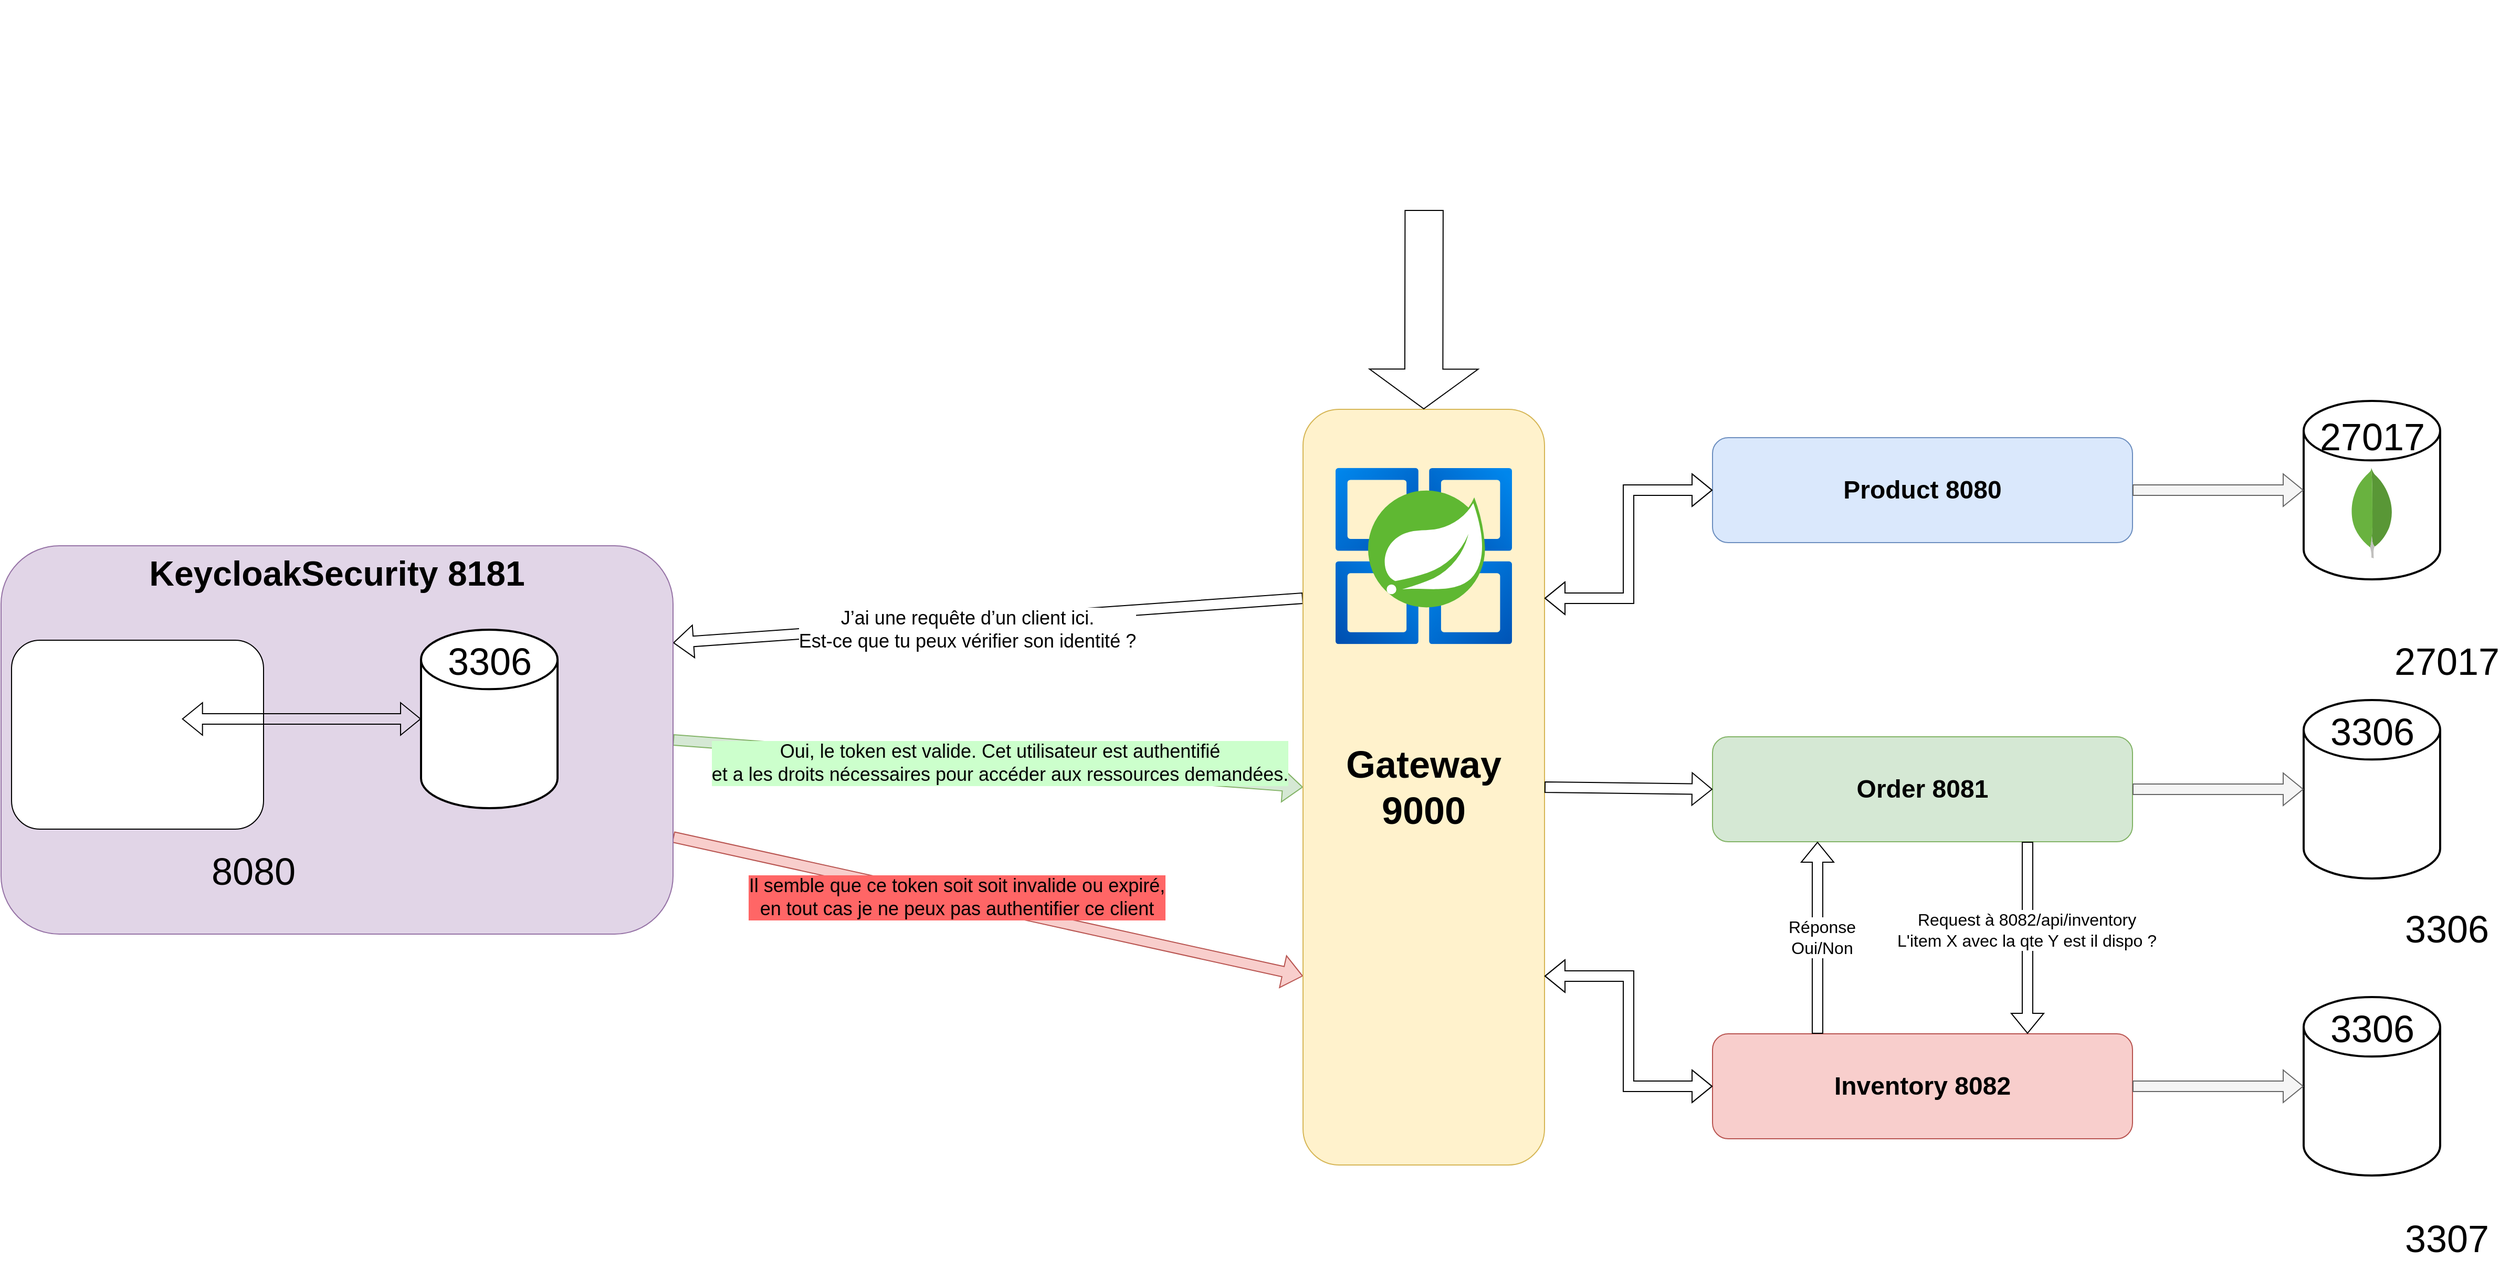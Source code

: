<mxfile version="24.8.3">
  <diagram name="Page-1" id="mD85pDy1IY2kpk20CAVG">
    <mxGraphModel dx="3563" dy="2193" grid="1" gridSize="10" guides="1" tooltips="1" connect="1" arrows="1" fold="1" page="1" pageScale="1" pageWidth="827" pageHeight="1169" math="0" shadow="0">
      <root>
        <mxCell id="0" />
        <mxCell id="1" parent="0" />
        <mxCell id="o-m9nE614pwTkin6wgCo-24" value="" style="shape=flexArrow;endArrow=classic;html=1;rounded=0;exitX=1;exitY=0.75;exitDx=0;exitDy=0;entryX=0;entryY=0.75;entryDx=0;entryDy=0;fillColor=#f8cecc;strokeColor=#b85450;" edge="1" parent="1" source="o-m9nE614pwTkin6wgCo-3" target="u823IT9AsLEfCYnBtaDn-6">
          <mxGeometry width="50" height="50" relative="1" as="geometry">
            <mxPoint x="-190" y="1120" as="sourcePoint" />
            <mxPoint x="-140" y="1070" as="targetPoint" />
          </mxGeometry>
        </mxCell>
        <mxCell id="o-m9nE614pwTkin6wgCo-18" value="" style="shape=flexArrow;endArrow=classic;html=1;rounded=0;exitX=0;exitY=0.25;exitDx=0;exitDy=0;entryX=1;entryY=0.25;entryDx=0;entryDy=0;fillColor=default;" edge="1" parent="1" source="u823IT9AsLEfCYnBtaDn-6" target="o-m9nE614pwTkin6wgCo-3">
          <mxGeometry width="50" height="50" relative="1" as="geometry">
            <mxPoint x="-360" y="1170" as="sourcePoint" />
            <mxPoint x="-310" y="1120" as="targetPoint" />
          </mxGeometry>
        </mxCell>
        <mxCell id="o-m9nE614pwTkin6wgCo-21" value="" style="shape=flexArrow;endArrow=classic;html=1;rounded=0;exitX=1;exitY=0.5;exitDx=0;exitDy=0;entryX=0;entryY=0.5;entryDx=0;entryDy=0;fillColor=#d5e8d4;strokeColor=#82b366;" edge="1" parent="1" source="o-m9nE614pwTkin6wgCo-3" target="u823IT9AsLEfCYnBtaDn-6">
          <mxGeometry width="50" height="50" relative="1" as="geometry">
            <mxPoint x="-190" y="1120" as="sourcePoint" />
            <mxPoint x="-140" y="1070" as="targetPoint" />
          </mxGeometry>
        </mxCell>
        <mxCell id="o-m9nE614pwTkin6wgCo-22" value="Oui, le token est valide. Cet utilisateur est authentifié &lt;br&gt;et a les droits nécessaires pour accéder aux ressources demandées." style="edgeLabel;html=1;align=center;verticalAlign=middle;resizable=0;points=[];labelBackgroundColor=#CCFFCC;fontSize=18;" vertex="1" connectable="0" parent="o-m9nE614pwTkin6wgCo-21">
          <mxGeometry x="0.288" y="3" relative="1" as="geometry">
            <mxPoint x="-76" y="-4" as="offset" />
          </mxGeometry>
        </mxCell>
        <mxCell id="o-m9nE614pwTkin6wgCo-3" value="&lt;div style=&quot;font-size: 33px;&quot;&gt;&lt;font style=&quot;font-size: 33px;&quot;&gt;&lt;b style=&quot;font-size: 33px;&quot;&gt;KeycloakSecurity 8181&lt;/b&gt;&lt;/font&gt;&lt;/div&gt;" style="rounded=1;whiteSpace=wrap;html=1;fillColor=#e1d5e7;strokeColor=#9673a6;verticalAlign=top;fontSize=33;" vertex="1" parent="1">
          <mxGeometry x="-1590" y="330" width="640" height="370" as="geometry" />
        </mxCell>
        <mxCell id="o-m9nE614pwTkin6wgCo-17" value="" style="rounded=1;whiteSpace=wrap;html=1;" vertex="1" parent="1">
          <mxGeometry x="-1580" y="420" width="240" height="180" as="geometry" />
        </mxCell>
        <mxCell id="u823IT9AsLEfCYnBtaDn-6" value="&lt;b&gt;&lt;font style=&quot;font-size: 36px;&quot;&gt;Gateway&lt;br&gt;&lt;/font&gt;&lt;/b&gt;&lt;div&gt;&lt;b&gt;&lt;font style=&quot;font-size: 36px;&quot;&gt;9000&lt;/font&gt;&lt;/b&gt;&lt;/div&gt;" style="rounded=1;whiteSpace=wrap;html=1;fillColor=#fff2cc;strokeColor=#d6b656;" parent="1" vertex="1">
          <mxGeometry x="-350" y="200" width="230" height="720" as="geometry" />
        </mxCell>
        <mxCell id="0TYV4tV2DVRm-cyM5zOl-24" value="&lt;font style=&quot;font-size: 24px;&quot;&gt;&lt;b&gt;Product 8080&lt;/b&gt;&lt;/font&gt;" style="rounded=1;whiteSpace=wrap;html=1;fillColor=#dae8fc;strokeColor=#6c8ebf;" parent="1" vertex="1">
          <mxGeometry x="40" y="227" width="400" height="100" as="geometry" />
        </mxCell>
        <mxCell id="0TYV4tV2DVRm-cyM5zOl-25" value="" style="strokeWidth=2;html=1;shape=mxgraph.flowchart.database;whiteSpace=wrap;" parent="1" vertex="1">
          <mxGeometry x="603" y="477" width="130" height="170" as="geometry" />
        </mxCell>
        <mxCell id="0TYV4tV2DVRm-cyM5zOl-26" value="" style="shape=image;verticalLabelPosition=bottom;labelBackgroundColor=default;verticalAlign=top;aspect=fixed;imageAspect=0;image=https://cdn-icons-png.flaticon.com/512/5968/5968313.png;" parent="1" vertex="1">
          <mxGeometry x="632" y="547" width="72" height="72" as="geometry" />
        </mxCell>
        <mxCell id="0TYV4tV2DVRm-cyM5zOl-27" value="" style="strokeWidth=2;html=1;shape=mxgraph.flowchart.database;whiteSpace=wrap;" parent="1" vertex="1">
          <mxGeometry x="603" y="192" width="130" height="170" as="geometry" />
        </mxCell>
        <mxCell id="0TYV4tV2DVRm-cyM5zOl-28" value="" style="dashed=0;outlineConnect=0;html=1;align=center;labelPosition=center;verticalLabelPosition=bottom;verticalAlign=top;shape=mxgraph.weblogos.mongodb" parent="1" vertex="1">
          <mxGeometry x="647.4" y="255.8" width="41.2" height="86.2" as="geometry" />
        </mxCell>
        <mxCell id="0TYV4tV2DVRm-cyM5zOl-29" value="" style="shape=flexArrow;endArrow=classic;html=1;rounded=0;exitX=1;exitY=0.5;exitDx=0;exitDy=0;fillColor=#f5f5f5;strokeColor=#666666;" parent="1" source="0TYV4tV2DVRm-cyM5zOl-24" target="0TYV4tV2DVRm-cyM5zOl-27" edge="1">
          <mxGeometry width="50" height="50" relative="1" as="geometry">
            <mxPoint x="346" y="472" as="sourcePoint" />
            <mxPoint x="396" y="422" as="targetPoint" />
          </mxGeometry>
        </mxCell>
        <mxCell id="0TYV4tV2DVRm-cyM5zOl-30" value="&lt;font style=&quot;font-size: 24px;&quot;&gt;&lt;b&gt;Order 8081&lt;br&gt;&lt;/b&gt;&lt;/font&gt;" style="rounded=1;whiteSpace=wrap;html=1;fillColor=#d5e8d4;strokeColor=#82b366;" parent="1" vertex="1">
          <mxGeometry x="40" y="512" width="400" height="100" as="geometry" />
        </mxCell>
        <mxCell id="0TYV4tV2DVRm-cyM5zOl-31" value="" style="shape=flexArrow;endArrow=classic;html=1;rounded=0;exitX=1;exitY=0.5;exitDx=0;exitDy=0;entryX=0;entryY=0.5;entryDx=0;entryDy=0;entryPerimeter=0;fillColor=#f5f5f5;strokeColor=#666666;" parent="1" source="0TYV4tV2DVRm-cyM5zOl-30" target="0TYV4tV2DVRm-cyM5zOl-25" edge="1">
          <mxGeometry width="50" height="50" relative="1" as="geometry">
            <mxPoint x="346" y="540" as="sourcePoint" />
            <mxPoint x="396" y="490" as="targetPoint" />
          </mxGeometry>
        </mxCell>
        <mxCell id="0TYV4tV2DVRm-cyM5zOl-32" value="" style="strokeWidth=2;html=1;shape=mxgraph.flowchart.database;whiteSpace=wrap;" parent="1" vertex="1">
          <mxGeometry x="603" y="760" width="130" height="170" as="geometry" />
        </mxCell>
        <mxCell id="0TYV4tV2DVRm-cyM5zOl-33" value="" style="shape=image;verticalLabelPosition=bottom;labelBackgroundColor=default;verticalAlign=top;aspect=fixed;imageAspect=0;image=https://cdn-icons-png.flaticon.com/512/5968/5968313.png;" parent="1" vertex="1">
          <mxGeometry x="632" y="830" width="72" height="72" as="geometry" />
        </mxCell>
        <mxCell id="0TYV4tV2DVRm-cyM5zOl-34" value="&lt;div&gt;&lt;font style=&quot;font-size: 24px;&quot;&gt;&lt;b&gt;Inventory 8082&lt;/b&gt;&lt;/font&gt;&lt;/div&gt;" style="rounded=1;whiteSpace=wrap;html=1;fillColor=#f8cecc;strokeColor=#b85450;" parent="1" vertex="1">
          <mxGeometry x="40" y="795" width="400" height="100" as="geometry" />
        </mxCell>
        <mxCell id="0TYV4tV2DVRm-cyM5zOl-35" value="" style="shape=flexArrow;endArrow=classic;html=1;rounded=0;exitX=1;exitY=0.5;exitDx=0;exitDy=0;entryX=0;entryY=0.5;entryDx=0;entryDy=0;entryPerimeter=0;fillColor=#f5f5f5;strokeColor=#666666;" parent="1" source="0TYV4tV2DVRm-cyM5zOl-34" target="0TYV4tV2DVRm-cyM5zOl-32" edge="1">
          <mxGeometry width="50" height="50" relative="1" as="geometry">
            <mxPoint x="346" y="823" as="sourcePoint" />
            <mxPoint x="396" y="773" as="targetPoint" />
          </mxGeometry>
        </mxCell>
        <mxCell id="0TYV4tV2DVRm-cyM5zOl-36" value="&lt;font style=&quot;font-size: 36px;&quot;&gt;27017&lt;/font&gt;" style="shape=image;html=1;verticalAlign=top;verticalLabelPosition=bottom;labelBackgroundColor=#ffffff;imageAspect=0;aspect=fixed;image=https://cdn1.iconfinder.com/data/icons/unicons-line-vol-3/24/docker-128.png" parent="1" vertex="1">
          <mxGeometry x="688.6" y="312" width="100" height="100" as="geometry" />
        </mxCell>
        <mxCell id="0TYV4tV2DVRm-cyM5zOl-37" value="" style="shape=image;html=1;verticalAlign=top;verticalLabelPosition=bottom;labelBackgroundColor=#ffffff;imageAspect=0;aspect=fixed;image=https://cdn1.iconfinder.com/data/icons/unicons-line-vol-3/24/docker-128.png" parent="1" vertex="1">
          <mxGeometry x="688.6" y="585" width="100" height="100" as="geometry" />
        </mxCell>
        <mxCell id="0TYV4tV2DVRm-cyM5zOl-38" value="" style="shape=image;html=1;verticalAlign=top;verticalLabelPosition=bottom;labelBackgroundColor=#ffffff;imageAspect=0;aspect=fixed;image=https://cdn1.iconfinder.com/data/icons/unicons-line-vol-3/24/docker-128.png" parent="1" vertex="1">
          <mxGeometry x="688.6" y="870" width="100" height="100" as="geometry" />
        </mxCell>
        <mxCell id="u823IT9AsLEfCYnBtaDn-1" value="" style="shape=flexArrow;endArrow=classic;html=1;rounded=0;exitX=0.75;exitY=1;exitDx=0;exitDy=0;entryX=0.75;entryY=0;entryDx=0;entryDy=0;" parent="1" source="0TYV4tV2DVRm-cyM5zOl-30" target="0TYV4tV2DVRm-cyM5zOl-34" edge="1">
          <mxGeometry width="50" height="50" relative="1" as="geometry">
            <mxPoint x="300" y="690" as="sourcePoint" />
            <mxPoint x="350" y="640" as="targetPoint" />
          </mxGeometry>
        </mxCell>
        <mxCell id="u823IT9AsLEfCYnBtaDn-3" value="Request à 8082/api/inventory&lt;br style=&quot;font-size: 16px;&quot;&gt;L&#39;item X avec la qte Y est il dispo ?" style="edgeLabel;html=1;align=center;verticalAlign=middle;resizable=0;points=[];fontSize=16;" parent="u823IT9AsLEfCYnBtaDn-1" vertex="1" connectable="0">
          <mxGeometry x="-0.089" y="-1" relative="1" as="geometry">
            <mxPoint as="offset" />
          </mxGeometry>
        </mxCell>
        <mxCell id="u823IT9AsLEfCYnBtaDn-2" value="" style="shape=flexArrow;endArrow=classic;html=1;rounded=0;exitX=0.25;exitY=0;exitDx=0;exitDy=0;entryX=0.25;entryY=1;entryDx=0;entryDy=0;" parent="1" source="0TYV4tV2DVRm-cyM5zOl-34" target="0TYV4tV2DVRm-cyM5zOl-30" edge="1">
          <mxGeometry width="50" height="50" relative="1" as="geometry">
            <mxPoint x="300" y="690" as="sourcePoint" />
            <mxPoint x="350" y="640" as="targetPoint" />
          </mxGeometry>
        </mxCell>
        <mxCell id="u823IT9AsLEfCYnBtaDn-4" value="Réponse &lt;br style=&quot;font-size: 16px;&quot;&gt;Oui/Non" style="edgeLabel;html=1;align=center;verticalAlign=middle;resizable=0;points=[];fontSize=16;" parent="u823IT9AsLEfCYnBtaDn-2" vertex="1" connectable="0">
          <mxGeometry x="-0.104" y="-2" relative="1" as="geometry">
            <mxPoint x="2" y="-10" as="offset" />
          </mxGeometry>
        </mxCell>
        <mxCell id="u823IT9AsLEfCYnBtaDn-5" value="" style="image;aspect=fixed;html=1;points=[];align=center;fontSize=12;image=img/lib/azure2/compute/Azure_Spring_Cloud.svg;" parent="1" vertex="1">
          <mxGeometry x="-319" y="255.8" width="168" height="168" as="geometry" />
        </mxCell>
        <mxCell id="u823IT9AsLEfCYnBtaDn-7" value="" style="shape=flexArrow;endArrow=classic;html=1;rounded=0;exitX=1;exitY=0.25;exitDx=0;exitDy=0;entryX=0;entryY=0.5;entryDx=0;entryDy=0;edgeStyle=orthogonalEdgeStyle;startArrow=block;" parent="1" source="u823IT9AsLEfCYnBtaDn-6" target="0TYV4tV2DVRm-cyM5zOl-24" edge="1">
          <mxGeometry width="50" height="50" relative="1" as="geometry">
            <mxPoint x="160" y="630" as="sourcePoint" />
            <mxPoint x="210" y="580" as="targetPoint" />
          </mxGeometry>
        </mxCell>
        <mxCell id="u823IT9AsLEfCYnBtaDn-8" value="" style="shape=flexArrow;endArrow=classic;html=1;rounded=0;exitX=1;exitY=0.5;exitDx=0;exitDy=0;entryX=0;entryY=0.5;entryDx=0;entryDy=0;" parent="1" source="u823IT9AsLEfCYnBtaDn-6" target="0TYV4tV2DVRm-cyM5zOl-30" edge="1">
          <mxGeometry width="50" height="50" relative="1" as="geometry">
            <mxPoint x="-110" y="409" as="sourcePoint" />
            <mxPoint x="50" y="287" as="targetPoint" />
          </mxGeometry>
        </mxCell>
        <mxCell id="u823IT9AsLEfCYnBtaDn-9" value="" style="shape=flexArrow;endArrow=classic;html=1;rounded=0;exitX=1;exitY=0.75;exitDx=0;exitDy=0;entryX=0;entryY=0.5;entryDx=0;entryDy=0;edgeStyle=orthogonalEdgeStyle;startArrow=block;" parent="1" source="u823IT9AsLEfCYnBtaDn-6" target="0TYV4tV2DVRm-cyM5zOl-34" edge="1">
          <mxGeometry width="50" height="50" relative="1" as="geometry">
            <mxPoint x="-100" y="419" as="sourcePoint" />
            <mxPoint x="60" y="297" as="targetPoint" />
          </mxGeometry>
        </mxCell>
        <mxCell id="u823IT9AsLEfCYnBtaDn-10" value="&lt;font style=&quot;font-size: 36px;&quot;&gt;27017&lt;/font&gt;" style="text;html=1;align=center;verticalAlign=middle;resizable=0;points=[];autosize=1;strokeColor=none;fillColor=none;" parent="1" vertex="1">
          <mxGeometry x="608" y="195.8" width="120" height="60" as="geometry" />
        </mxCell>
        <mxCell id="u823IT9AsLEfCYnBtaDn-11" value="&lt;font style=&quot;font-size: 36px;&quot;&gt;3306&lt;/font&gt;" style="text;html=1;align=center;verticalAlign=middle;resizable=0;points=[];autosize=1;strokeColor=none;fillColor=none;" parent="1" vertex="1">
          <mxGeometry x="618" y="477" width="100" height="60" as="geometry" />
        </mxCell>
        <mxCell id="u823IT9AsLEfCYnBtaDn-12" value="&lt;font style=&quot;font-size: 36px;&quot;&gt;3306&lt;/font&gt;" style="text;html=1;align=center;verticalAlign=middle;resizable=0;points=[];autosize=1;strokeColor=none;fillColor=none;" parent="1" vertex="1">
          <mxGeometry x="618" y="760" width="100" height="60" as="geometry" />
        </mxCell>
        <mxCell id="u823IT9AsLEfCYnBtaDn-13" value="&lt;font style=&quot;font-size: 36px;&quot;&gt;3306&lt;/font&gt;" style="text;html=1;align=center;verticalAlign=middle;resizable=0;points=[];autosize=1;strokeColor=none;fillColor=none;" parent="1" vertex="1">
          <mxGeometry x="688.6" y="665" width="100" height="60" as="geometry" />
        </mxCell>
        <mxCell id="u823IT9AsLEfCYnBtaDn-15" value="&lt;font style=&quot;font-size: 36px;&quot;&gt;3307&lt;/font&gt;" style="text;html=1;align=center;verticalAlign=middle;resizable=0;points=[];autosize=1;strokeColor=none;fillColor=none;" parent="1" vertex="1">
          <mxGeometry x="688.6" y="960" width="100" height="60" as="geometry" />
        </mxCell>
        <mxCell id="o-m9nE614pwTkin6wgCo-4" value="" style="shape=image;html=1;verticalAlign=top;verticalLabelPosition=bottom;labelBackgroundColor=#ffffff;imageAspect=0;aspect=fixed;image=https://cdn1.iconfinder.com/data/icons/unicons-line-vol-3/24/docker-128.png" vertex="1" parent="1">
          <mxGeometry x="-1400" y="530" width="100" height="100" as="geometry" />
        </mxCell>
        <mxCell id="o-m9nE614pwTkin6wgCo-5" value="&lt;font style=&quot;font-size: 36px;&quot;&gt;8080&lt;/font&gt;" style="text;html=1;align=center;verticalAlign=middle;resizable=0;points=[];autosize=1;strokeColor=none;fillColor=none;" vertex="1" parent="1">
          <mxGeometry x="-1400" y="610" width="100" height="60" as="geometry" />
        </mxCell>
        <mxCell id="o-m9nE614pwTkin6wgCo-1" value="" style="shape=image;verticalLabelPosition=bottom;labelBackgroundColor=default;verticalAlign=top;aspect=fixed;imageAspect=0;image=https://landscape.cncf.io/logos/e7ec76aed9cec7e65927f9f8cf4e675d49e79154c45c504a5cd6da1fdaecfc2d.svg;" vertex="1" parent="1">
          <mxGeometry x="-1560" y="450" width="142.35" height="90" as="geometry" />
        </mxCell>
        <mxCell id="o-m9nE614pwTkin6wgCo-11" value="" style="strokeWidth=2;html=1;shape=mxgraph.flowchart.database;whiteSpace=wrap;" vertex="1" parent="1">
          <mxGeometry x="-1190" y="410" width="130" height="170" as="geometry" />
        </mxCell>
        <mxCell id="o-m9nE614pwTkin6wgCo-12" value="" style="shape=image;verticalLabelPosition=bottom;labelBackgroundColor=default;verticalAlign=top;aspect=fixed;imageAspect=0;image=https://cdn-icons-png.flaticon.com/512/5968/5968313.png;" vertex="1" parent="1">
          <mxGeometry x="-1161" y="480" width="72" height="72" as="geometry" />
        </mxCell>
        <mxCell id="o-m9nE614pwTkin6wgCo-13" value="" style="shape=image;html=1;verticalAlign=top;verticalLabelPosition=bottom;labelBackgroundColor=#ffffff;imageAspect=0;aspect=fixed;image=https://cdn1.iconfinder.com/data/icons/unicons-line-vol-3/24/docker-128.png" vertex="1" parent="1">
          <mxGeometry x="-1104.4" y="520" width="100" height="100" as="geometry" />
        </mxCell>
        <mxCell id="o-m9nE614pwTkin6wgCo-14" value="&lt;font style=&quot;font-size: 36px;&quot;&gt;3306&lt;/font&gt;" style="text;html=1;align=center;verticalAlign=middle;resizable=0;points=[];autosize=1;strokeColor=none;fillColor=none;" vertex="1" parent="1">
          <mxGeometry x="-1175" y="410" width="100" height="60" as="geometry" />
        </mxCell>
        <mxCell id="o-m9nE614pwTkin6wgCo-16" value="" style="shape=flexArrow;endArrow=classic;startArrow=classic;html=1;rounded=0;exitX=1;exitY=0.5;exitDx=0;exitDy=0;entryX=0;entryY=0.5;entryDx=0;entryDy=0;entryPerimeter=0;" edge="1" parent="1" source="o-m9nE614pwTkin6wgCo-1" target="o-m9nE614pwTkin6wgCo-11">
          <mxGeometry width="100" height="100" relative="1" as="geometry">
            <mxPoint x="-1070" y="500" as="sourcePoint" />
            <mxPoint x="-970" y="400" as="targetPoint" />
          </mxGeometry>
        </mxCell>
        <mxCell id="o-m9nE614pwTkin6wgCo-23" value=" J’ai une requête d’un client ici. &lt;br&gt;Est-ce que tu peux vérifier son identité ?" style="edgeLabel;html=1;align=center;verticalAlign=middle;resizable=0;points=[];fontSize=18;" vertex="1" connectable="0" parent="1">
          <mxGeometry x="-670.004" y="410.0" as="geometry" />
        </mxCell>
        <mxCell id="o-m9nE614pwTkin6wgCo-26" value="Il semble que ce token soit soit invalide ou expiré,&lt;br&gt; en tout cas je ne peux pas authentifier ce client" style="edgeLabel;html=1;align=center;verticalAlign=middle;resizable=0;points=[];labelBackgroundColor=#FF6666;fontSize=18;" vertex="1" connectable="0" parent="1">
          <mxGeometry x="-679.996" y="665.003" as="geometry" />
        </mxCell>
        <mxCell id="o-m9nE614pwTkin6wgCo-29" value="" style="shape=image;verticalLabelPosition=bottom;labelBackgroundColor=default;verticalAlign=top;aspect=fixed;imageAspect=0;image=https://upload.wikimedia.org/wikipedia/commons/thumb/9/95/Vue.js_Logo_2.svg/640px-Vue.js_Logo_2.svg.png;" vertex="1" parent="1">
          <mxGeometry x="-350" y="-190" width="230.63" height="200" as="geometry" />
        </mxCell>
        <mxCell id="o-m9nE614pwTkin6wgCo-30" value="" style="shape=flexArrow;endArrow=classic;html=1;rounded=0;exitX=0.5;exitY=1;exitDx=0;exitDy=0;entryX=0.5;entryY=0;entryDx=0;entryDy=0;endWidth=66.25;endSize=12.262;width=36.25;" edge="1" parent="1" source="o-m9nE614pwTkin6wgCo-29" target="u823IT9AsLEfCYnBtaDn-6">
          <mxGeometry width="50" height="50" relative="1" as="geometry">
            <mxPoint x="-140" y="-10" as="sourcePoint" />
            <mxPoint x="-90" y="-60" as="targetPoint" />
          </mxGeometry>
        </mxCell>
      </root>
    </mxGraphModel>
  </diagram>
</mxfile>
